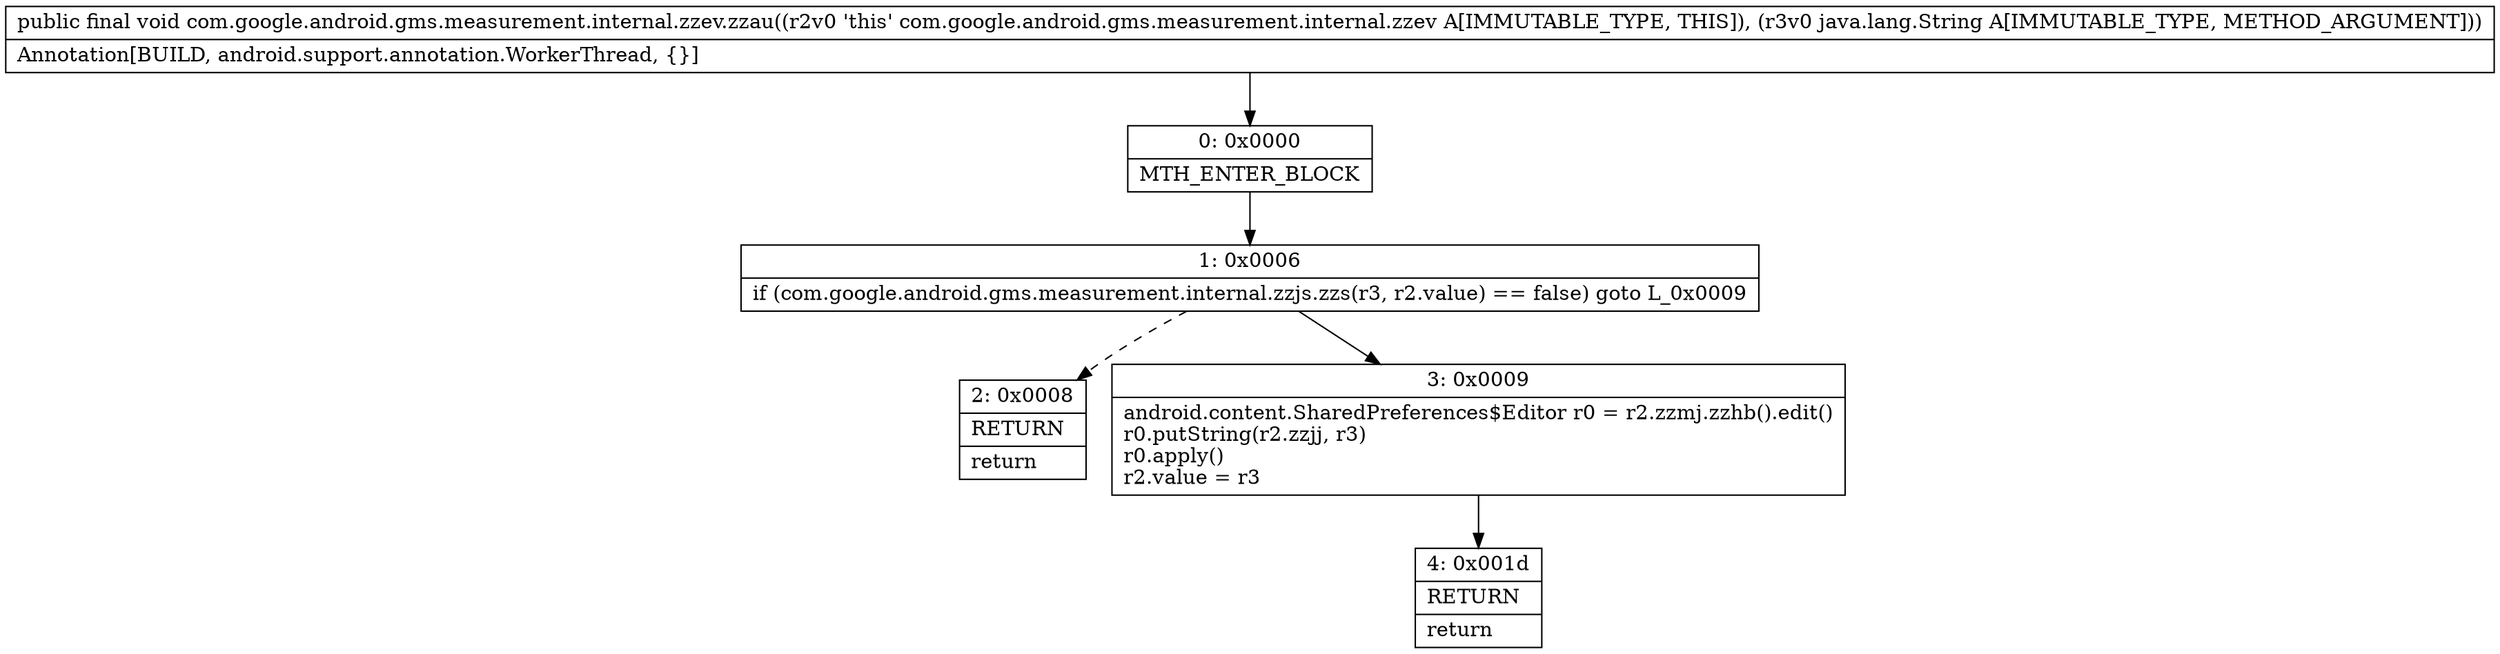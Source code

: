 digraph "CFG forcom.google.android.gms.measurement.internal.zzev.zzau(Ljava\/lang\/String;)V" {
Node_0 [shape=record,label="{0\:\ 0x0000|MTH_ENTER_BLOCK\l}"];
Node_1 [shape=record,label="{1\:\ 0x0006|if (com.google.android.gms.measurement.internal.zzjs.zzs(r3, r2.value) == false) goto L_0x0009\l}"];
Node_2 [shape=record,label="{2\:\ 0x0008|RETURN\l|return\l}"];
Node_3 [shape=record,label="{3\:\ 0x0009|android.content.SharedPreferences$Editor r0 = r2.zzmj.zzhb().edit()\lr0.putString(r2.zzjj, r3)\lr0.apply()\lr2.value = r3\l}"];
Node_4 [shape=record,label="{4\:\ 0x001d|RETURN\l|return\l}"];
MethodNode[shape=record,label="{public final void com.google.android.gms.measurement.internal.zzev.zzau((r2v0 'this' com.google.android.gms.measurement.internal.zzev A[IMMUTABLE_TYPE, THIS]), (r3v0 java.lang.String A[IMMUTABLE_TYPE, METHOD_ARGUMENT]))  | Annotation[BUILD, android.support.annotation.WorkerThread, \{\}]\l}"];
MethodNode -> Node_0;
Node_0 -> Node_1;
Node_1 -> Node_2[style=dashed];
Node_1 -> Node_3;
Node_3 -> Node_4;
}

